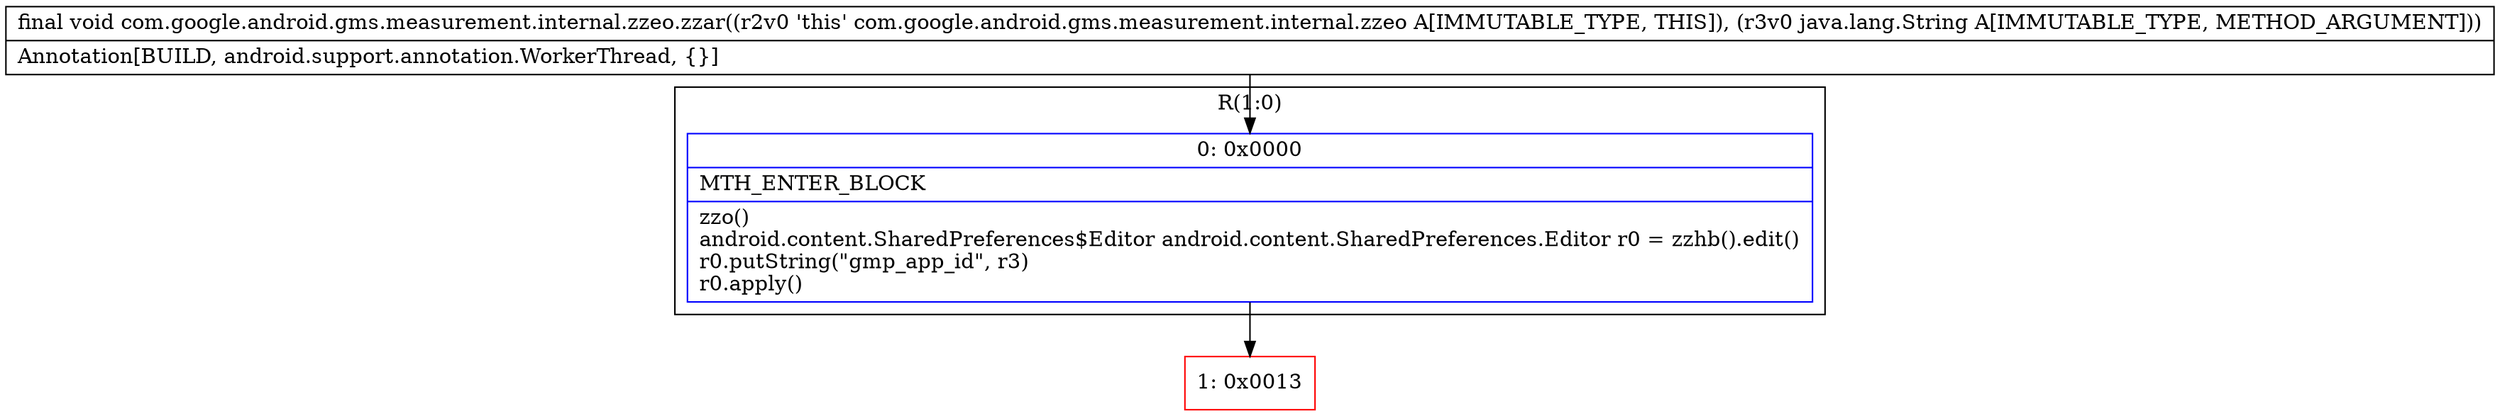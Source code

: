 digraph "CFG forcom.google.android.gms.measurement.internal.zzeo.zzar(Ljava\/lang\/String;)V" {
subgraph cluster_Region_1678636364 {
label = "R(1:0)";
node [shape=record,color=blue];
Node_0 [shape=record,label="{0\:\ 0x0000|MTH_ENTER_BLOCK\l|zzo()\landroid.content.SharedPreferences$Editor android.content.SharedPreferences.Editor r0 = zzhb().edit()\lr0.putString(\"gmp_app_id\", r3)\lr0.apply()\l}"];
}
Node_1 [shape=record,color=red,label="{1\:\ 0x0013}"];
MethodNode[shape=record,label="{final void com.google.android.gms.measurement.internal.zzeo.zzar((r2v0 'this' com.google.android.gms.measurement.internal.zzeo A[IMMUTABLE_TYPE, THIS]), (r3v0 java.lang.String A[IMMUTABLE_TYPE, METHOD_ARGUMENT]))  | Annotation[BUILD, android.support.annotation.WorkerThread, \{\}]\l}"];
MethodNode -> Node_0;
Node_0 -> Node_1;
}

